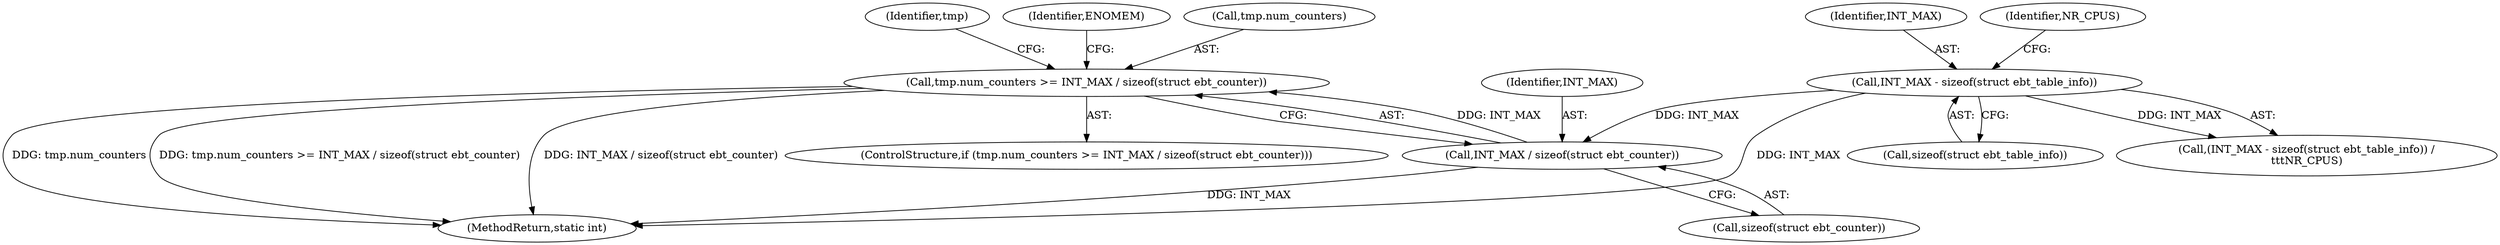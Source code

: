 digraph "0_linux_d846f71195d57b0bbb143382647c2c6638b04c5a@API" {
"1000169" [label="(Call,tmp.num_counters >= INT_MAX / sizeof(struct ebt_counter))"];
"1000173" [label="(Call,INT_MAX / sizeof(struct ebt_counter))"];
"1000157" [label="(Call,INT_MAX - sizeof(struct ebt_table_info))"];
"1000161" [label="(Identifier,NR_CPUS)"];
"1000285" [label="(MethodReturn,static int)"];
"1000175" [label="(Call,sizeof(struct ebt_counter))"];
"1000157" [label="(Call,INT_MAX - sizeof(struct ebt_table_info))"];
"1000159" [label="(Call,sizeof(struct ebt_table_info))"];
"1000158" [label="(Identifier,INT_MAX)"];
"1000183" [label="(Identifier,tmp)"];
"1000168" [label="(ControlStructure,if (tmp.num_counters >= INT_MAX / sizeof(struct ebt_counter)))"];
"1000169" [label="(Call,tmp.num_counters >= INT_MAX / sizeof(struct ebt_counter))"];
"1000174" [label="(Identifier,INT_MAX)"];
"1000179" [label="(Identifier,ENOMEM)"];
"1000156" [label="(Call,(INT_MAX - sizeof(struct ebt_table_info)) /\n\t\t\tNR_CPUS)"];
"1000173" [label="(Call,INT_MAX / sizeof(struct ebt_counter))"];
"1000170" [label="(Call,tmp.num_counters)"];
"1000169" -> "1000168"  [label="AST: "];
"1000169" -> "1000173"  [label="CFG: "];
"1000170" -> "1000169"  [label="AST: "];
"1000173" -> "1000169"  [label="AST: "];
"1000179" -> "1000169"  [label="CFG: "];
"1000183" -> "1000169"  [label="CFG: "];
"1000169" -> "1000285"  [label="DDG: tmp.num_counters >= INT_MAX / sizeof(struct ebt_counter)"];
"1000169" -> "1000285"  [label="DDG: INT_MAX / sizeof(struct ebt_counter)"];
"1000169" -> "1000285"  [label="DDG: tmp.num_counters"];
"1000173" -> "1000169"  [label="DDG: INT_MAX"];
"1000173" -> "1000175"  [label="CFG: "];
"1000174" -> "1000173"  [label="AST: "];
"1000175" -> "1000173"  [label="AST: "];
"1000173" -> "1000285"  [label="DDG: INT_MAX"];
"1000157" -> "1000173"  [label="DDG: INT_MAX"];
"1000157" -> "1000156"  [label="AST: "];
"1000157" -> "1000159"  [label="CFG: "];
"1000158" -> "1000157"  [label="AST: "];
"1000159" -> "1000157"  [label="AST: "];
"1000161" -> "1000157"  [label="CFG: "];
"1000157" -> "1000285"  [label="DDG: INT_MAX"];
"1000157" -> "1000156"  [label="DDG: INT_MAX"];
}
